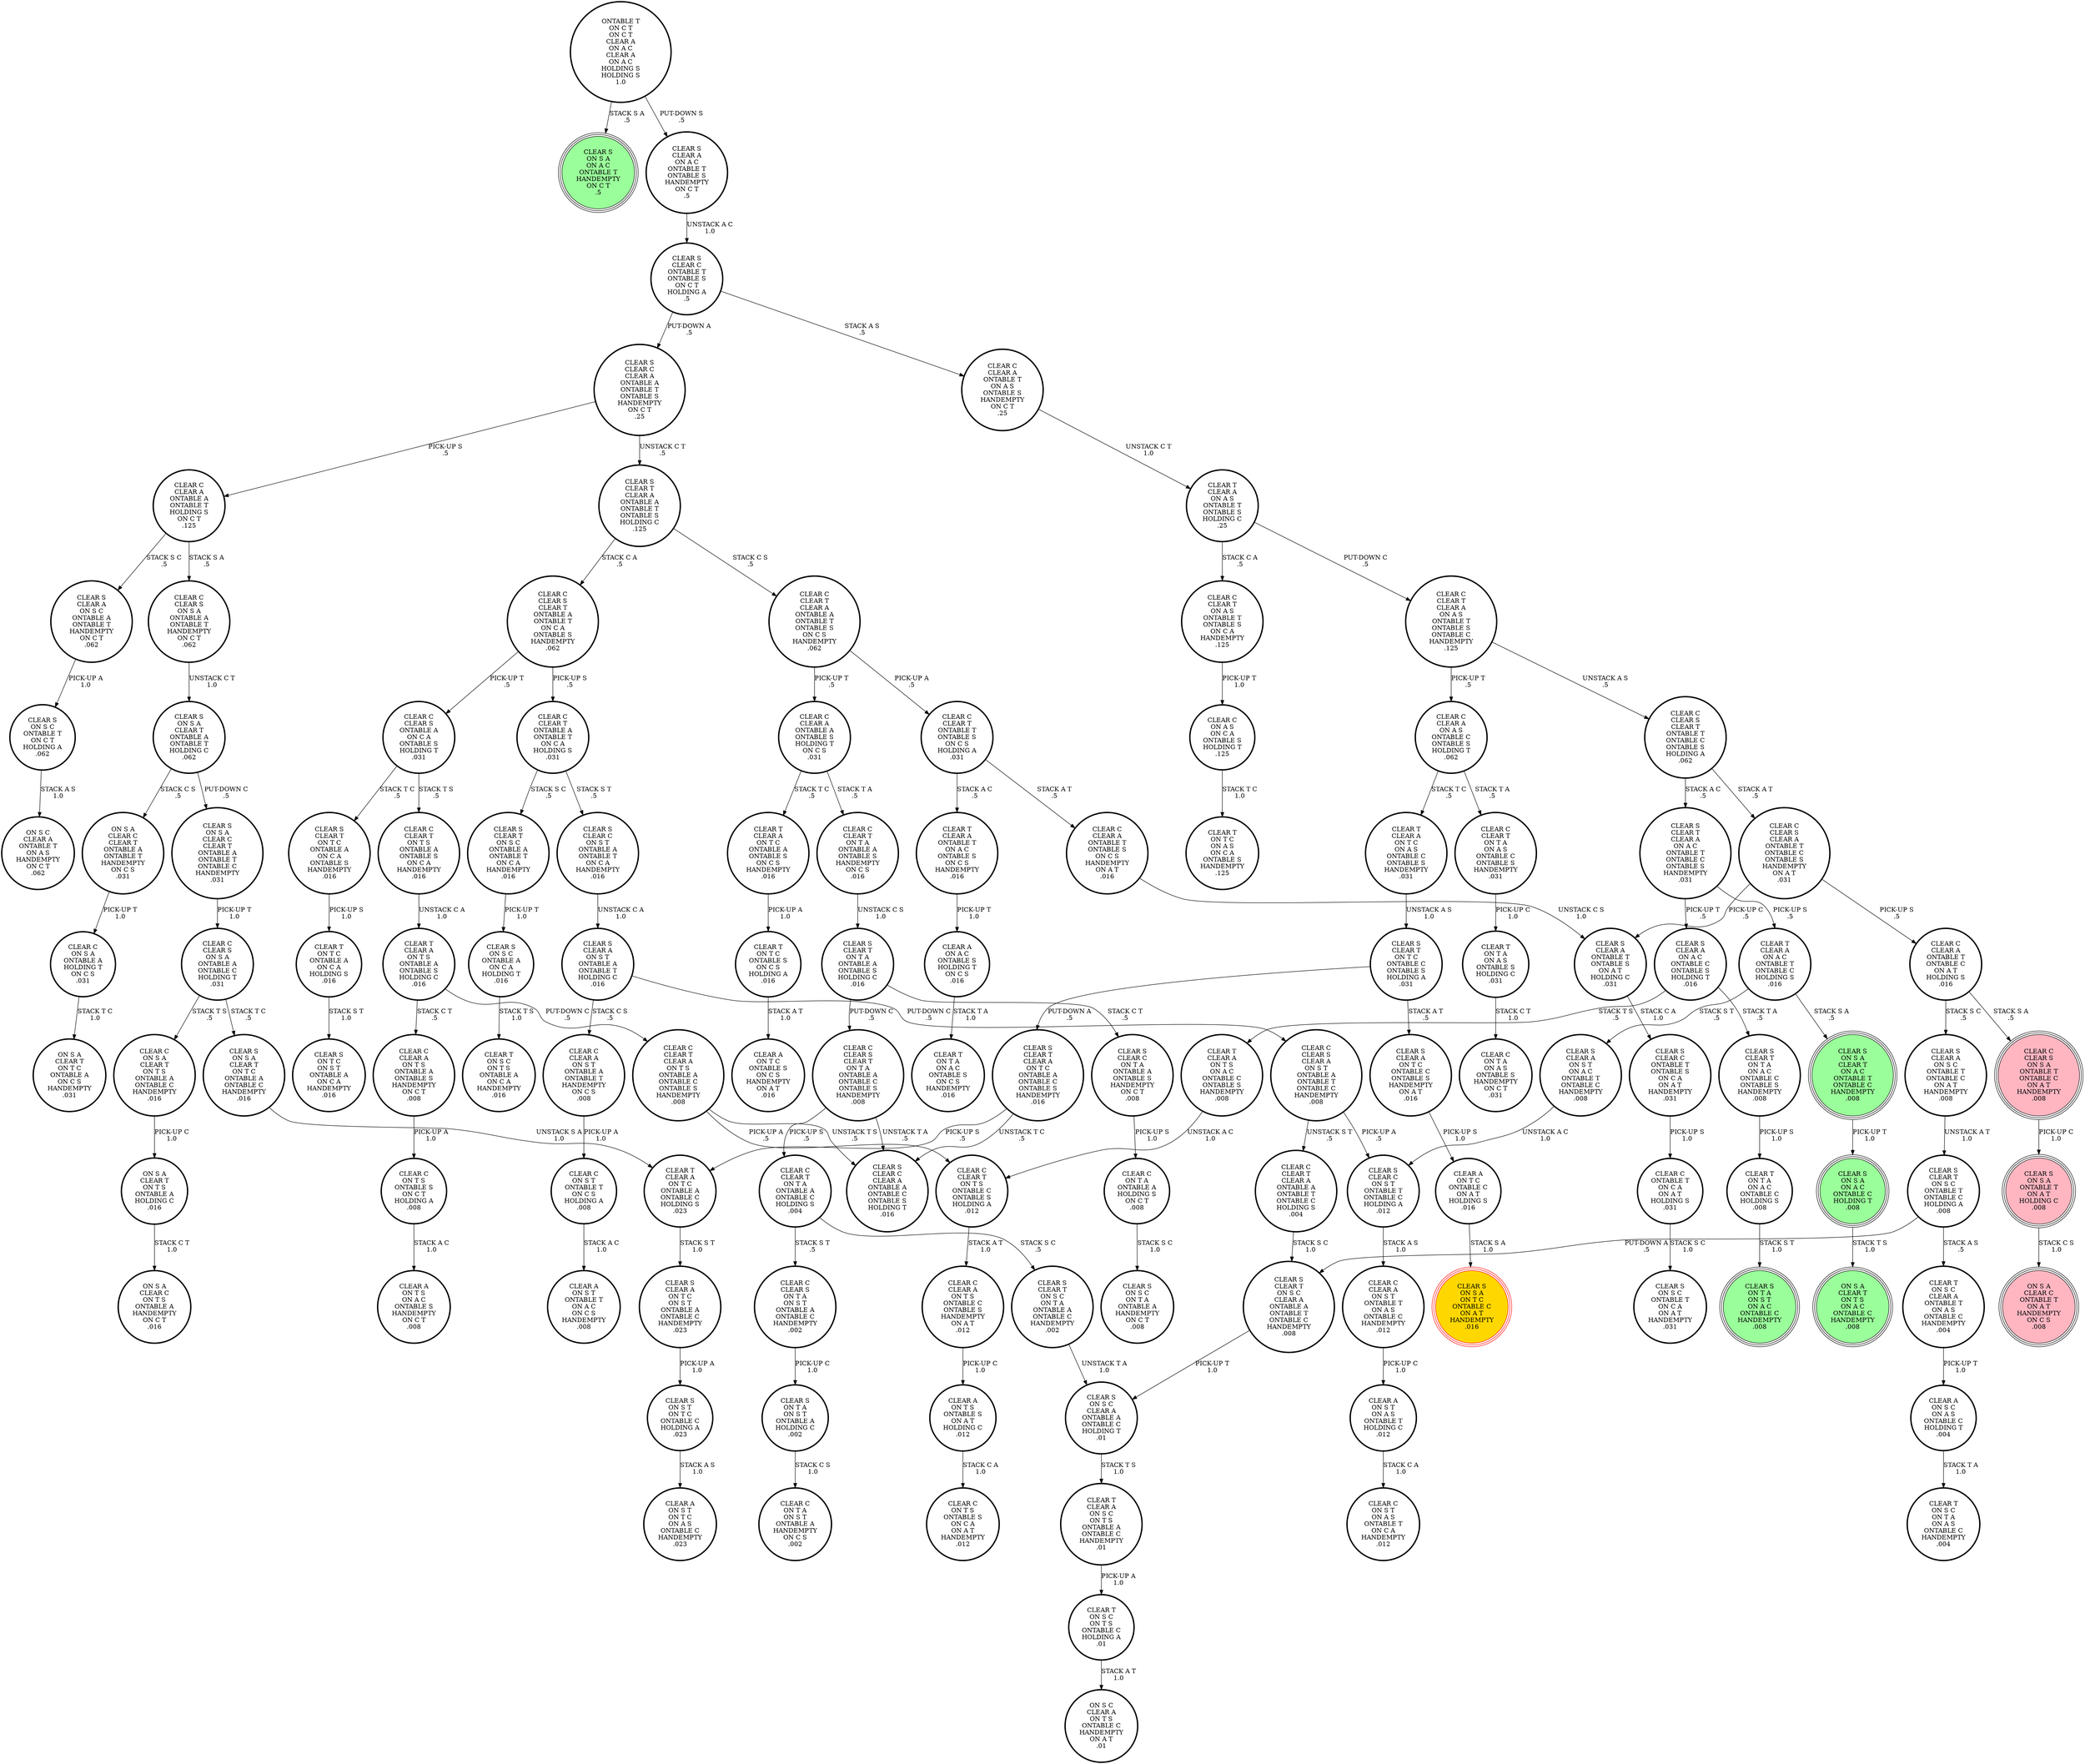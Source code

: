 digraph {
"CLEAR C\nCLEAR A\nONTABLE T\nONTABLE S\nON C S\nHANDEMPTY\nON A T\n.016\n" -> "CLEAR S\nCLEAR A\nONTABLE T\nONTABLE S\nON A T\nHOLDING C\n.031\n"[label="UNSTACK C S\n1.0\n"];
"CLEAR C\nCLEAR A\nON S T\nONTABLE A\nONTABLE T\nHANDEMPTY\nON C S\n.008\n" -> "CLEAR C\nON S T\nONTABLE T\nON C S\nHOLDING A\n.008\n"[label="PICK-UP A\n1.0\n"];
"CLEAR S\nON S A\nONTABLE T\nON A T\nHOLDING C\n.008\n" -> "ON S A\nCLEAR C\nONTABLE T\nON A T\nHANDEMPTY\nON C S\n.008\n"[label="STACK C S\n1.0\n"];
"CLEAR C\nCLEAR A\nON T S\nONTABLE C\nONTABLE S\nHANDEMPTY\nON A T\n.012\n" -> "CLEAR A\nON T S\nONTABLE S\nON A T\nHOLDING C\n.012\n"[label="PICK-UP C\n1.0\n"];
"CLEAR C\nCLEAR T\nON T A\nONTABLE A\nONTABLE S\nHANDEMPTY\nON C S\n.016\n" -> "CLEAR S\nCLEAR T\nON T A\nONTABLE A\nONTABLE S\nHOLDING C\n.016\n"[label="UNSTACK C S\n1.0\n"];
"CLEAR T\nCLEAR A\nON T C\nONTABLE A\nONTABLE C\nHOLDING S\n.023\n" -> "CLEAR S\nCLEAR A\nON T C\nON S T\nONTABLE A\nONTABLE C\nHANDEMPTY\n.023\n"[label="STACK S T\n1.0\n"];
"CLEAR S\nCLEAR C\nON S T\nONTABLE A\nONTABLE T\nON C A\nHANDEMPTY\n.016\n" -> "CLEAR S\nCLEAR A\nON S T\nONTABLE A\nONTABLE T\nHOLDING C\n.016\n"[label="UNSTACK C A\n1.0\n"];
"CLEAR S\nCLEAR C\nON T A\nONTABLE A\nONTABLE S\nHANDEMPTY\nON C T\n.008\n" -> "CLEAR C\nON T A\nONTABLE A\nHOLDING S\nON C T\n.008\n"[label="PICK-UP S\n1.0\n"];
"CLEAR C\nCLEAR S\nON S A\nONTABLE T\nONTABLE C\nON A T\nHANDEMPTY\n.008\n" -> "CLEAR S\nON S A\nONTABLE T\nON A T\nHOLDING C\n.008\n"[label="PICK-UP C\n1.0\n"];
"CLEAR S\nCLEAR T\nON S C\nCLEAR A\nONTABLE A\nONTABLE T\nONTABLE C\nHANDEMPTY\n.008\n" -> "CLEAR S\nON S C\nCLEAR A\nONTABLE A\nONTABLE C\nHOLDING T\n.01\n"[label="PICK-UP T\n1.0\n"];
"CLEAR S\nON S T\nON T C\nONTABLE C\nHOLDING A\n.023\n" -> "CLEAR A\nON S T\nON T C\nON A S\nONTABLE C\nHANDEMPTY\n.023\n"[label="STACK A S\n1.0\n"];
"CLEAR S\nCLEAR A\nON T C\nON S T\nONTABLE A\nONTABLE C\nHANDEMPTY\n.023\n" -> "CLEAR S\nON S T\nON T C\nONTABLE C\nHOLDING A\n.023\n"[label="PICK-UP A\n1.0\n"];
"CLEAR T\nCLEAR A\nON T C\nONTABLE A\nONTABLE S\nON C S\nHANDEMPTY\n.016\n" -> "CLEAR T\nON T C\nONTABLE S\nON C S\nHOLDING A\n.016\n"[label="PICK-UP A\n1.0\n"];
"CLEAR C\nON T S\nONTABLE S\nON C T\nHOLDING A\n.008\n" -> "CLEAR A\nON T S\nON A C\nONTABLE S\nHANDEMPTY\nON C T\n.008\n"[label="STACK A C\n1.0\n"];
"CLEAR C\nCLEAR T\nON T S\nONTABLE C\nONTABLE S\nHOLDING A\n.012\n" -> "CLEAR C\nCLEAR A\nON T S\nONTABLE C\nONTABLE S\nHANDEMPTY\nON A T\n.012\n"[label="STACK A T\n1.0\n"];
"CLEAR C\nCLEAR T\nONTABLE T\nONTABLE S\nON C S\nHOLDING A\n.031\n" -> "CLEAR C\nCLEAR A\nONTABLE T\nONTABLE S\nON C S\nHANDEMPTY\nON A T\n.016\n"[label="STACK A T\n.5\n"];
"CLEAR C\nCLEAR T\nONTABLE T\nONTABLE S\nON C S\nHOLDING A\n.031\n" -> "CLEAR T\nCLEAR A\nONTABLE T\nON A C\nONTABLE S\nON C S\nHANDEMPTY\n.016\n"[label="STACK A C\n.5\n"];
"CLEAR C\nCLEAR T\nCLEAR A\nONTABLE A\nONTABLE T\nONTABLE C\nHOLDING S\n.004\n" -> "CLEAR S\nCLEAR T\nON S C\nCLEAR A\nONTABLE A\nONTABLE T\nONTABLE C\nHANDEMPTY\n.008\n"[label="STACK S C\n1.0\n"];
"CLEAR T\nON S C\nCLEAR A\nONTABLE T\nON A S\nONTABLE C\nHANDEMPTY\n.004\n" -> "CLEAR A\nON S C\nON A S\nONTABLE C\nHOLDING T\n.004\n"[label="PICK-UP T\n1.0\n"];
"CLEAR T\nCLEAR A\nON A C\nONTABLE T\nONTABLE C\nHOLDING S\n.016\n" -> "CLEAR S\nCLEAR A\nON S T\nON A C\nONTABLE T\nONTABLE C\nHANDEMPTY\n.008\n"[label="STACK S T\n.5\n"];
"CLEAR T\nCLEAR A\nON A C\nONTABLE T\nONTABLE C\nHOLDING S\n.016\n" -> "CLEAR S\nON S A\nCLEAR T\nON A C\nONTABLE T\nONTABLE C\nHANDEMPTY\n.008\n"[label="STACK S A\n.5\n"];
"CLEAR S\nON S A\nCLEAR T\nONTABLE A\nONTABLE T\nHOLDING C\n.062\n" -> "CLEAR S\nON S A\nCLEAR C\nCLEAR T\nONTABLE A\nONTABLE T\nONTABLE C\nHANDEMPTY\n.031\n"[label="PUT-DOWN C\n.5\n"];
"CLEAR S\nON S A\nCLEAR T\nONTABLE A\nONTABLE T\nHOLDING C\n.062\n" -> "ON S A\nCLEAR C\nCLEAR T\nONTABLE A\nONTABLE T\nHANDEMPTY\nON C S\n.031\n"[label="STACK C S\n.5\n"];
"CLEAR C\nCLEAR S\nON S A\nONTABLE A\nONTABLE C\nHOLDING T\n.031\n" -> "CLEAR C\nON S A\nCLEAR T\nON T S\nONTABLE A\nONTABLE C\nHANDEMPTY\n.016\n"[label="STACK T S\n.5\n"];
"CLEAR C\nCLEAR S\nON S A\nONTABLE A\nONTABLE C\nHOLDING T\n.031\n" -> "CLEAR S\nON S A\nCLEAR T\nON T C\nONTABLE A\nONTABLE C\nHANDEMPTY\n.016\n"[label="STACK T C\n.5\n"];
"CLEAR C\nCLEAR A\nON A S\nONTABLE C\nONTABLE S\nHOLDING T\n.062\n" -> "CLEAR T\nCLEAR A\nON T C\nON A S\nONTABLE C\nONTABLE S\nHANDEMPTY\n.031\n"[label="STACK T C\n.5\n"];
"CLEAR C\nCLEAR A\nON A S\nONTABLE C\nONTABLE S\nHOLDING T\n.062\n" -> "CLEAR C\nCLEAR T\nON T A\nON A S\nONTABLE C\nONTABLE S\nHANDEMPTY\n.031\n"[label="STACK T A\n.5\n"];
"ONTABLE T\nON C T\nON C T\nCLEAR A\nON A C\nCLEAR A\nON A C\nHOLDING S\nHOLDING S\n1.0\n" -> "CLEAR S\nON S A\nON A C\nONTABLE T\nHANDEMPTY\nON C T\n.5\n"[label="STACK S A\n.5\n"];
"ONTABLE T\nON C T\nON C T\nCLEAR A\nON A C\nCLEAR A\nON A C\nHOLDING S\nHOLDING S\n1.0\n" -> "CLEAR S\nCLEAR A\nON A C\nONTABLE T\nONTABLE S\nHANDEMPTY\nON C T\n.5\n"[label="PUT-DOWN S\n.5\n"];
"CLEAR T\nON S C\nON T S\nONTABLE C\nHOLDING A\n.01\n" -> "ON S C\nCLEAR A\nON T S\nONTABLE C\nHANDEMPTY\nON A T\n.01\n"[label="STACK A T\n1.0\n"];
"CLEAR C\nON S T\nONTABLE T\nON C S\nHOLDING A\n.008\n" -> "CLEAR A\nON S T\nONTABLE T\nON A C\nON C S\nHANDEMPTY\n.008\n"[label="STACK A C\n1.0\n"];
"ON S A\nCLEAR C\nCLEAR T\nONTABLE A\nONTABLE T\nHANDEMPTY\nON C S\n.031\n" -> "CLEAR C\nON S A\nONTABLE A\nHOLDING T\nON C S\n.031\n"[label="PICK-UP T\n1.0\n"];
"CLEAR S\nON S A\nCLEAR T\nON T C\nONTABLE A\nONTABLE C\nHANDEMPTY\n.016\n" -> "CLEAR T\nCLEAR A\nON T C\nONTABLE A\nONTABLE C\nHOLDING S\n.023\n"[label="UNSTACK S A\n1.0\n"];
"CLEAR C\nCLEAR T\nONTABLE A\nONTABLE T\nON C A\nHOLDING S\n.031\n" -> "CLEAR S\nCLEAR C\nON S T\nONTABLE A\nONTABLE T\nON C A\nHANDEMPTY\n.016\n"[label="STACK S T\n.5\n"];
"CLEAR C\nCLEAR T\nONTABLE A\nONTABLE T\nON C A\nHOLDING S\n.031\n" -> "CLEAR S\nCLEAR T\nON S C\nONTABLE A\nONTABLE T\nON C A\nHANDEMPTY\n.016\n"[label="STACK S C\n.5\n"];
"CLEAR C\nCLEAR S\nON S A\nONTABLE A\nONTABLE T\nHANDEMPTY\nON C T\n.062\n" -> "CLEAR S\nON S A\nCLEAR T\nONTABLE A\nONTABLE T\nHOLDING C\n.062\n"[label="UNSTACK C T\n1.0\n"];
"CLEAR C\nCLEAR T\nON T A\nONTABLE A\nONTABLE C\nHOLDING S\n.004\n" -> "CLEAR S\nCLEAR T\nON S C\nON T A\nONTABLE A\nONTABLE C\nHANDEMPTY\n.002\n"[label="STACK S C\n.5\n"];
"CLEAR C\nCLEAR T\nON T A\nONTABLE A\nONTABLE C\nHOLDING S\n.004\n" -> "CLEAR C\nCLEAR S\nON T A\nON S T\nONTABLE A\nONTABLE C\nHANDEMPTY\n.002\n"[label="STACK S T\n.5\n"];
"CLEAR S\nON S C\nCLEAR A\nONTABLE A\nONTABLE C\nHOLDING T\n.01\n" -> "CLEAR T\nCLEAR A\nON S C\nON T S\nONTABLE A\nONTABLE C\nHANDEMPTY\n.01\n"[label="STACK T S\n1.0\n"];
"CLEAR A\nON S T\nON A S\nONTABLE T\nHOLDING C\n.012\n" -> "CLEAR C\nON S T\nON A S\nONTABLE T\nON C A\nHANDEMPTY\n.012\n"[label="STACK C A\n1.0\n"];
"CLEAR C\nCLEAR S\nCLEAR A\nONTABLE T\nONTABLE C\nONTABLE S\nHANDEMPTY\nON A T\n.031\n" -> "CLEAR C\nCLEAR A\nONTABLE T\nONTABLE C\nON A T\nHOLDING S\n.016\n"[label="PICK-UP S\n.5\n"];
"CLEAR C\nCLEAR S\nCLEAR A\nONTABLE T\nONTABLE C\nONTABLE S\nHANDEMPTY\nON A T\n.031\n" -> "CLEAR S\nCLEAR A\nONTABLE T\nONTABLE S\nON A T\nHOLDING C\n.031\n"[label="PICK-UP C\n.5\n"];
"CLEAR S\nCLEAR T\nCLEAR A\nONTABLE A\nONTABLE T\nONTABLE S\nHOLDING C\n.125\n" -> "CLEAR C\nCLEAR S\nCLEAR T\nONTABLE A\nONTABLE T\nON C A\nONTABLE S\nHANDEMPTY\n.062\n"[label="STACK C A\n.5\n"];
"CLEAR S\nCLEAR T\nCLEAR A\nONTABLE A\nONTABLE T\nONTABLE S\nHOLDING C\n.125\n" -> "CLEAR C\nCLEAR T\nCLEAR A\nONTABLE A\nONTABLE T\nONTABLE S\nON C S\nHANDEMPTY\n.062\n"[label="STACK C S\n.5\n"];
"CLEAR C\nON S A\nCLEAR T\nON T S\nONTABLE A\nONTABLE C\nHANDEMPTY\n.016\n" -> "ON S A\nCLEAR T\nON T S\nONTABLE A\nHOLDING C\n.016\n"[label="PICK-UP C\n1.0\n"];
"CLEAR C\nCLEAR T\nON T S\nONTABLE A\nONTABLE S\nON C A\nHANDEMPTY\n.016\n" -> "CLEAR T\nCLEAR A\nON T S\nONTABLE A\nONTABLE S\nHOLDING C\n.016\n"[label="UNSTACK C A\n1.0\n"];
"CLEAR T\nCLEAR A\nON T C\nON A S\nONTABLE C\nONTABLE S\nHANDEMPTY\n.031\n" -> "CLEAR S\nCLEAR T\nON T C\nONTABLE C\nONTABLE S\nHOLDING A\n.031\n"[label="UNSTACK A S\n1.0\n"];
"CLEAR C\nCLEAR S\nCLEAR T\nONTABLE T\nONTABLE C\nONTABLE S\nHOLDING A\n.062\n" -> "CLEAR C\nCLEAR S\nCLEAR A\nONTABLE T\nONTABLE C\nONTABLE S\nHANDEMPTY\nON A T\n.031\n"[label="STACK A T\n.5\n"];
"CLEAR C\nCLEAR S\nCLEAR T\nONTABLE T\nONTABLE C\nONTABLE S\nHOLDING A\n.062\n" -> "CLEAR S\nCLEAR T\nCLEAR A\nON A C\nONTABLE T\nONTABLE C\nONTABLE S\nHANDEMPTY\n.031\n"[label="STACK A C\n.5\n"];
"CLEAR C\nON S A\nONTABLE A\nHOLDING T\nON C S\n.031\n" -> "ON S A\nCLEAR T\nON T C\nONTABLE A\nON C S\nHANDEMPTY\n.031\n"[label="STACK T C\n1.0\n"];
"CLEAR T\nON T A\nON A S\nONTABLE S\nHOLDING C\n.031\n" -> "CLEAR C\nON T A\nON A S\nONTABLE S\nHANDEMPTY\nON C T\n.031\n"[label="STACK C T\n1.0\n"];
"CLEAR C\nCLEAR T\nCLEAR A\nONTABLE A\nONTABLE T\nONTABLE S\nON C S\nHANDEMPTY\n.062\n" -> "CLEAR C\nCLEAR A\nONTABLE A\nONTABLE S\nHOLDING T\nON C S\n.031\n"[label="PICK-UP T\n.5\n"];
"CLEAR C\nCLEAR T\nCLEAR A\nONTABLE A\nONTABLE T\nONTABLE S\nON C S\nHANDEMPTY\n.062\n" -> "CLEAR C\nCLEAR T\nONTABLE T\nONTABLE S\nON C S\nHOLDING A\n.031\n"[label="PICK-UP A\n.5\n"];
"CLEAR S\nCLEAR A\nON S C\nONTABLE T\nONTABLE C\nON A T\nHANDEMPTY\n.008\n" -> "CLEAR S\nCLEAR T\nON S C\nONTABLE T\nONTABLE C\nHOLDING A\n.008\n"[label="UNSTACK A T\n1.0\n"];
"CLEAR C\nONTABLE T\nON C A\nON A T\nHOLDING S\n.031\n" -> "CLEAR S\nON S C\nONTABLE T\nON C A\nON A T\nHANDEMPTY\n.031\n"[label="STACK S C\n1.0\n"];
"ON S A\nCLEAR T\nON T S\nONTABLE A\nHOLDING C\n.016\n" -> "ON S A\nCLEAR C\nON T S\nONTABLE A\nHANDEMPTY\nON C T\n.016\n"[label="STACK C T\n1.0\n"];
"CLEAR C\nCLEAR T\nON A S\nONTABLE T\nONTABLE S\nON C A\nHANDEMPTY\n.125\n" -> "CLEAR C\nON A S\nON C A\nONTABLE S\nHOLDING T\n.125\n"[label="PICK-UP T\n1.0\n"];
"CLEAR T\nCLEAR A\nON A S\nONTABLE T\nONTABLE S\nHOLDING C\n.25\n" -> "CLEAR C\nCLEAR T\nON A S\nONTABLE T\nONTABLE S\nON C A\nHANDEMPTY\n.125\n"[label="STACK C A\n.5\n"];
"CLEAR T\nCLEAR A\nON A S\nONTABLE T\nONTABLE S\nHOLDING C\n.25\n" -> "CLEAR C\nCLEAR T\nCLEAR A\nON A S\nONTABLE T\nONTABLE S\nONTABLE C\nHANDEMPTY\n.125\n"[label="PUT-DOWN C\n.5\n"];
"CLEAR C\nCLEAR A\nON S T\nONTABLE T\nON A S\nONTABLE C\nHANDEMPTY\n.012\n" -> "CLEAR A\nON S T\nON A S\nONTABLE T\nHOLDING C\n.012\n"[label="PICK-UP C\n1.0\n"];
"CLEAR A\nON T C\nONTABLE C\nON A T\nHOLDING S\n.016\n" -> "CLEAR S\nON S A\nON T C\nONTABLE C\nON A T\nHANDEMPTY\n.016\n"[label="STACK S A\n1.0\n"];
"CLEAR T\nON T A\nON A C\nONTABLE C\nHOLDING S\n.008\n" -> "CLEAR S\nON T A\nON S T\nON A C\nONTABLE C\nHANDEMPTY\n.008\n"[label="STACK S T\n1.0\n"];
"CLEAR S\nON S C\nONTABLE T\nON C T\nHOLDING A\n.062\n" -> "ON S C\nCLEAR A\nONTABLE T\nON A S\nHANDEMPTY\nON C T\n.062\n"[label="STACK A S\n1.0\n"];
"CLEAR S\nCLEAR T\nON S C\nONTABLE T\nONTABLE C\nHOLDING A\n.008\n" -> "CLEAR T\nON S C\nCLEAR A\nONTABLE T\nON A S\nONTABLE C\nHANDEMPTY\n.004\n"[label="STACK A S\n.5\n"];
"CLEAR S\nCLEAR T\nON S C\nONTABLE T\nONTABLE C\nHOLDING A\n.008\n" -> "CLEAR S\nCLEAR T\nON S C\nCLEAR A\nONTABLE A\nONTABLE T\nONTABLE C\nHANDEMPTY\n.008\n"[label="PUT-DOWN A\n.5\n"];
"CLEAR S\nCLEAR T\nON T A\nON A C\nONTABLE C\nONTABLE S\nHANDEMPTY\n.008\n" -> "CLEAR T\nON T A\nON A C\nONTABLE C\nHOLDING S\n.008\n"[label="PICK-UP S\n1.0\n"];
"CLEAR S\nCLEAR A\nON S T\nON A C\nONTABLE T\nONTABLE C\nHANDEMPTY\n.008\n" -> "CLEAR S\nCLEAR C\nON S T\nONTABLE T\nONTABLE C\nHOLDING A\n.012\n"[label="UNSTACK A C\n1.0\n"];
"CLEAR S\nCLEAR T\nCLEAR A\nON A C\nONTABLE T\nONTABLE C\nONTABLE S\nHANDEMPTY\n.031\n" -> "CLEAR S\nCLEAR A\nON A C\nONTABLE C\nONTABLE S\nHOLDING T\n.016\n"[label="PICK-UP T\n.5\n"];
"CLEAR S\nCLEAR T\nCLEAR A\nON A C\nONTABLE T\nONTABLE C\nONTABLE S\nHANDEMPTY\n.031\n" -> "CLEAR T\nCLEAR A\nON A C\nONTABLE T\nONTABLE C\nHOLDING S\n.016\n"[label="PICK-UP S\n.5\n"];
"CLEAR S\nCLEAR C\nON S T\nONTABLE T\nONTABLE C\nHOLDING A\n.012\n" -> "CLEAR C\nCLEAR A\nON S T\nONTABLE T\nON A S\nONTABLE C\nHANDEMPTY\n.012\n"[label="STACK A S\n1.0\n"];
"CLEAR C\nCLEAR S\nON T A\nON S T\nONTABLE A\nONTABLE C\nHANDEMPTY\n.002\n" -> "CLEAR S\nON T A\nON S T\nONTABLE A\nHOLDING C\n.002\n"[label="PICK-UP C\n1.0\n"];
"CLEAR C\nON A S\nON C A\nONTABLE S\nHOLDING T\n.125\n" -> "CLEAR T\nON T C\nON A S\nON C A\nONTABLE S\nHANDEMPTY\n.125\n"[label="STACK T C\n1.0\n"];
"CLEAR C\nCLEAR S\nCLEAR T\nONTABLE A\nONTABLE T\nON C A\nONTABLE S\nHANDEMPTY\n.062\n" -> "CLEAR C\nCLEAR T\nONTABLE A\nONTABLE T\nON C A\nHOLDING S\n.031\n"[label="PICK-UP S\n.5\n"];
"CLEAR C\nCLEAR S\nCLEAR T\nONTABLE A\nONTABLE T\nON C A\nONTABLE S\nHANDEMPTY\n.062\n" -> "CLEAR C\nCLEAR S\nONTABLE A\nON C A\nONTABLE S\nHOLDING T\n.031\n"[label="PICK-UP T\n.5\n"];
"CLEAR S\nON S A\nCLEAR T\nON A C\nONTABLE T\nONTABLE C\nHANDEMPTY\n.008\n" -> "CLEAR S\nON S A\nON A C\nONTABLE C\nHOLDING T\n.008\n"[label="PICK-UP T\n1.0\n"];
"CLEAR C\nCLEAR T\nCLEAR A\nON T S\nONTABLE A\nONTABLE C\nONTABLE S\nHANDEMPTY\n.008\n" -> "CLEAR C\nCLEAR T\nON T S\nONTABLE C\nONTABLE S\nHOLDING A\n.012\n"[label="PICK-UP A\n.5\n"];
"CLEAR C\nCLEAR T\nCLEAR A\nON T S\nONTABLE A\nONTABLE C\nONTABLE S\nHANDEMPTY\n.008\n" -> "CLEAR S\nCLEAR C\nCLEAR A\nONTABLE A\nONTABLE C\nONTABLE S\nHOLDING T\n.016\n"[label="UNSTACK T S\n.5\n"];
"CLEAR A\nON T S\nONTABLE S\nON A T\nHOLDING C\n.012\n" -> "CLEAR C\nON T S\nONTABLE S\nON C A\nON A T\nHANDEMPTY\n.012\n"[label="STACK C A\n1.0\n"];
"CLEAR S\nCLEAR C\nONTABLE T\nONTABLE S\nON C A\nON A T\nHANDEMPTY\n.031\n" -> "CLEAR C\nONTABLE T\nON C A\nON A T\nHOLDING S\n.031\n"[label="PICK-UP S\n1.0\n"];
"CLEAR C\nCLEAR A\nONTABLE A\nONTABLE S\nHOLDING T\nON C S\n.031\n" -> "CLEAR T\nCLEAR A\nON T C\nONTABLE A\nONTABLE S\nON C S\nHANDEMPTY\n.016\n"[label="STACK T C\n.5\n"];
"CLEAR C\nCLEAR A\nONTABLE A\nONTABLE S\nHOLDING T\nON C S\n.031\n" -> "CLEAR C\nCLEAR T\nON T A\nONTABLE A\nONTABLE S\nHANDEMPTY\nON C S\n.016\n"[label="STACK T A\n.5\n"];
"CLEAR S\nCLEAR A\nON S C\nONTABLE A\nONTABLE T\nHANDEMPTY\nON C T\n.062\n" -> "CLEAR S\nON S C\nONTABLE T\nON C T\nHOLDING A\n.062\n"[label="PICK-UP A\n1.0\n"];
"CLEAR S\nCLEAR T\nON T C\nONTABLE C\nONTABLE S\nHOLDING A\n.031\n" -> "CLEAR S\nCLEAR A\nON T C\nONTABLE C\nONTABLE S\nHANDEMPTY\nON A T\n.016\n"[label="STACK A T\n.5\n"];
"CLEAR S\nCLEAR T\nON T C\nONTABLE C\nONTABLE S\nHOLDING A\n.031\n" -> "CLEAR S\nCLEAR T\nCLEAR A\nON T C\nONTABLE A\nONTABLE C\nONTABLE S\nHANDEMPTY\n.016\n"[label="PUT-DOWN A\n.5\n"];
"CLEAR S\nCLEAR A\nONTABLE T\nONTABLE S\nON A T\nHOLDING C\n.031\n" -> "CLEAR S\nCLEAR C\nONTABLE T\nONTABLE S\nON C A\nON A T\nHANDEMPTY\n.031\n"[label="STACK C A\n1.0\n"];
"CLEAR C\nCLEAR S\nONTABLE A\nON C A\nONTABLE S\nHOLDING T\n.031\n" -> "CLEAR C\nCLEAR T\nON T S\nONTABLE A\nONTABLE S\nON C A\nHANDEMPTY\n.016\n"[label="STACK T S\n.5\n"];
"CLEAR C\nCLEAR S\nONTABLE A\nON C A\nONTABLE S\nHOLDING T\n.031\n" -> "CLEAR S\nCLEAR T\nON T C\nONTABLE A\nON C A\nONTABLE S\nHANDEMPTY\n.016\n"[label="STACK T C\n.5\n"];
"CLEAR A\nON S C\nON A S\nONTABLE C\nHOLDING T\n.004\n" -> "CLEAR T\nON S C\nON T A\nON A S\nONTABLE C\nHANDEMPTY\n.004\n"[label="STACK T A\n1.0\n"];
"CLEAR S\nON S C\nONTABLE A\nON C A\nHOLDING T\n.016\n" -> "CLEAR T\nON S C\nON T S\nONTABLE A\nON C A\nHANDEMPTY\n.016\n"[label="STACK T S\n1.0\n"];
"CLEAR S\nCLEAR C\nCLEAR A\nONTABLE A\nONTABLE T\nONTABLE S\nHANDEMPTY\nON C T\n.25\n" -> "CLEAR S\nCLEAR T\nCLEAR A\nONTABLE A\nONTABLE T\nONTABLE S\nHOLDING C\n.125\n"[label="UNSTACK C T\n.5\n"];
"CLEAR S\nCLEAR C\nCLEAR A\nONTABLE A\nONTABLE T\nONTABLE S\nHANDEMPTY\nON C T\n.25\n" -> "CLEAR C\nCLEAR A\nONTABLE A\nONTABLE T\nHOLDING S\nON C T\n.125\n"[label="PICK-UP S\n.5\n"];
"CLEAR T\nCLEAR A\nON T S\nONTABLE A\nONTABLE S\nHOLDING C\n.016\n" -> "CLEAR C\nCLEAR T\nCLEAR A\nON T S\nONTABLE A\nONTABLE C\nONTABLE S\nHANDEMPTY\n.008\n"[label="PUT-DOWN C\n.5\n"];
"CLEAR T\nCLEAR A\nON T S\nONTABLE A\nONTABLE S\nHOLDING C\n.016\n" -> "CLEAR C\nCLEAR A\nON T S\nONTABLE A\nONTABLE S\nHANDEMPTY\nON C T\n.008\n"[label="STACK C T\n.5\n"];
"CLEAR S\nCLEAR A\nON A C\nONTABLE C\nONTABLE S\nHOLDING T\n.016\n" -> "CLEAR T\nCLEAR A\nON T S\nON A C\nONTABLE C\nONTABLE S\nHANDEMPTY\n.008\n"[label="STACK T S\n.5\n"];
"CLEAR S\nCLEAR A\nON A C\nONTABLE C\nONTABLE S\nHOLDING T\n.016\n" -> "CLEAR S\nCLEAR T\nON T A\nON A C\nONTABLE C\nONTABLE S\nHANDEMPTY\n.008\n"[label="STACK T A\n.5\n"];
"CLEAR S\nCLEAR A\nON A C\nONTABLE T\nONTABLE S\nHANDEMPTY\nON C T\n.5\n" -> "CLEAR S\nCLEAR C\nONTABLE T\nONTABLE S\nON C T\nHOLDING A\n.5\n"[label="UNSTACK A C\n1.0\n"];
"CLEAR S\nCLEAR T\nON T C\nONTABLE A\nON C A\nONTABLE S\nHANDEMPTY\n.016\n" -> "CLEAR T\nON T C\nONTABLE A\nON C A\nHOLDING S\n.016\n"[label="PICK-UP S\n1.0\n"];
"CLEAR S\nCLEAR T\nCLEAR A\nON T C\nONTABLE A\nONTABLE C\nONTABLE S\nHANDEMPTY\n.016\n" -> "CLEAR S\nCLEAR C\nCLEAR A\nONTABLE A\nONTABLE C\nONTABLE S\nHOLDING T\n.016\n"[label="UNSTACK T C\n.5\n"];
"CLEAR S\nCLEAR T\nCLEAR A\nON T C\nONTABLE A\nONTABLE C\nONTABLE S\nHANDEMPTY\n.016\n" -> "CLEAR T\nCLEAR A\nON T C\nONTABLE A\nONTABLE C\nHOLDING S\n.023\n"[label="PICK-UP S\n.5\n"];
"CLEAR C\nCLEAR S\nCLEAR A\nON S T\nONTABLE A\nONTABLE T\nONTABLE C\nHANDEMPTY\n.008\n" -> "CLEAR S\nCLEAR C\nON S T\nONTABLE T\nONTABLE C\nHOLDING A\n.012\n"[label="PICK-UP A\n.5\n"];
"CLEAR C\nCLEAR S\nCLEAR A\nON S T\nONTABLE A\nONTABLE T\nONTABLE C\nHANDEMPTY\n.008\n" -> "CLEAR C\nCLEAR T\nCLEAR A\nONTABLE A\nONTABLE T\nONTABLE C\nHOLDING S\n.004\n"[label="UNSTACK S T\n.5\n"];
"CLEAR S\nCLEAR A\nON S T\nONTABLE A\nONTABLE T\nHOLDING C\n.016\n" -> "CLEAR C\nCLEAR A\nON S T\nONTABLE A\nONTABLE T\nHANDEMPTY\nON C S\n.008\n"[label="STACK C S\n.5\n"];
"CLEAR S\nCLEAR A\nON S T\nONTABLE A\nONTABLE T\nHOLDING C\n.016\n" -> "CLEAR C\nCLEAR S\nCLEAR A\nON S T\nONTABLE A\nONTABLE T\nONTABLE C\nHANDEMPTY\n.008\n"[label="PUT-DOWN C\n.5\n"];
"CLEAR S\nCLEAR A\nON T C\nONTABLE C\nONTABLE S\nHANDEMPTY\nON A T\n.016\n" -> "CLEAR A\nON T C\nONTABLE C\nON A T\nHOLDING S\n.016\n"[label="PICK-UP S\n1.0\n"];
"CLEAR T\nCLEAR A\nONTABLE T\nON A C\nONTABLE S\nON C S\nHANDEMPTY\n.016\n" -> "CLEAR A\nON A C\nONTABLE S\nHOLDING T\nON C S\n.016\n"[label="PICK-UP T\n1.0\n"];
"CLEAR T\nON T C\nONTABLE S\nON C S\nHOLDING A\n.016\n" -> "CLEAR A\nON T C\nONTABLE S\nON C S\nHANDEMPTY\nON A T\n.016\n"[label="STACK A T\n1.0\n"];
"CLEAR T\nCLEAR A\nON T S\nON A C\nONTABLE C\nONTABLE S\nHANDEMPTY\n.008\n" -> "CLEAR C\nCLEAR T\nON T S\nONTABLE C\nONTABLE S\nHOLDING A\n.012\n"[label="UNSTACK A C\n1.0\n"];
"CLEAR S\nCLEAR T\nON T A\nONTABLE A\nONTABLE S\nHOLDING C\n.016\n" -> "CLEAR S\nCLEAR C\nON T A\nONTABLE A\nONTABLE S\nHANDEMPTY\nON C T\n.008\n"[label="STACK C T\n.5\n"];
"CLEAR S\nCLEAR T\nON T A\nONTABLE A\nONTABLE S\nHOLDING C\n.016\n" -> "CLEAR C\nCLEAR S\nCLEAR T\nON T A\nONTABLE A\nONTABLE C\nONTABLE S\nHANDEMPTY\n.008\n"[label="PUT-DOWN C\n.5\n"];
"CLEAR C\nCLEAR A\nONTABLE T\nON A S\nONTABLE S\nHANDEMPTY\nON C T\n.25\n" -> "CLEAR T\nCLEAR A\nON A S\nONTABLE T\nONTABLE S\nHOLDING C\n.25\n"[label="UNSTACK C T\n1.0\n"];
"CLEAR C\nCLEAR A\nONTABLE A\nONTABLE T\nHOLDING S\nON C T\n.125\n" -> "CLEAR S\nCLEAR A\nON S C\nONTABLE A\nONTABLE T\nHANDEMPTY\nON C T\n.062\n"[label="STACK S C\n.5\n"];
"CLEAR C\nCLEAR A\nONTABLE A\nONTABLE T\nHOLDING S\nON C T\n.125\n" -> "CLEAR C\nCLEAR S\nON S A\nONTABLE A\nONTABLE T\nHANDEMPTY\nON C T\n.062\n"[label="STACK S A\n.5\n"];
"CLEAR T\nON T C\nONTABLE A\nON C A\nHOLDING S\n.016\n" -> "CLEAR S\nON T C\nON S T\nONTABLE A\nON C A\nHANDEMPTY\n.016\n"[label="STACK S T\n1.0\n"];
"CLEAR C\nCLEAR A\nONTABLE T\nONTABLE C\nON A T\nHOLDING S\n.016\n" -> "CLEAR S\nCLEAR A\nON S C\nONTABLE T\nONTABLE C\nON A T\nHANDEMPTY\n.008\n"[label="STACK S C\n.5\n"];
"CLEAR C\nCLEAR A\nONTABLE T\nONTABLE C\nON A T\nHOLDING S\n.016\n" -> "CLEAR C\nCLEAR S\nON S A\nONTABLE T\nONTABLE C\nON A T\nHANDEMPTY\n.008\n"[label="STACK S A\n.5\n"];
"CLEAR S\nCLEAR C\nONTABLE T\nONTABLE S\nON C T\nHOLDING A\n.5\n" -> "CLEAR C\nCLEAR A\nONTABLE T\nON A S\nONTABLE S\nHANDEMPTY\nON C T\n.25\n"[label="STACK A S\n.5\n"];
"CLEAR S\nCLEAR C\nONTABLE T\nONTABLE S\nON C T\nHOLDING A\n.5\n" -> "CLEAR S\nCLEAR C\nCLEAR A\nONTABLE A\nONTABLE T\nONTABLE S\nHANDEMPTY\nON C T\n.25\n"[label="PUT-DOWN A\n.5\n"];
"CLEAR C\nCLEAR A\nON T S\nONTABLE A\nONTABLE S\nHANDEMPTY\nON C T\n.008\n" -> "CLEAR C\nON T S\nONTABLE S\nON C T\nHOLDING A\n.008\n"[label="PICK-UP A\n1.0\n"];
"CLEAR T\nCLEAR A\nON S C\nON T S\nONTABLE A\nONTABLE C\nHANDEMPTY\n.01\n" -> "CLEAR T\nON S C\nON T S\nONTABLE C\nHOLDING A\n.01\n"[label="PICK-UP A\n1.0\n"];
"CLEAR A\nON A C\nONTABLE S\nHOLDING T\nON C S\n.016\n" -> "CLEAR T\nON T A\nON A C\nONTABLE S\nON C S\nHANDEMPTY\n.016\n"[label="STACK T A\n1.0\n"];
"CLEAR C\nCLEAR T\nON T A\nON A S\nONTABLE C\nONTABLE S\nHANDEMPTY\n.031\n" -> "CLEAR T\nON T A\nON A S\nONTABLE S\nHOLDING C\n.031\n"[label="PICK-UP C\n1.0\n"];
"CLEAR S\nON S A\nON A C\nONTABLE C\nHOLDING T\n.008\n" -> "ON S A\nCLEAR T\nON T S\nON A C\nONTABLE C\nHANDEMPTY\n.008\n"[label="STACK T S\n1.0\n"];
"CLEAR S\nON S A\nCLEAR C\nCLEAR T\nONTABLE A\nONTABLE T\nONTABLE C\nHANDEMPTY\n.031\n" -> "CLEAR C\nCLEAR S\nON S A\nONTABLE A\nONTABLE C\nHOLDING T\n.031\n"[label="PICK-UP T\n1.0\n"];
"CLEAR S\nON T A\nON S T\nONTABLE A\nHOLDING C\n.002\n" -> "CLEAR C\nON T A\nON S T\nONTABLE A\nHANDEMPTY\nON C S\n.002\n"[label="STACK C S\n1.0\n"];
"CLEAR C\nCLEAR S\nCLEAR T\nON T A\nONTABLE A\nONTABLE C\nONTABLE S\nHANDEMPTY\n.008\n" -> "CLEAR C\nCLEAR T\nON T A\nONTABLE A\nONTABLE C\nHOLDING S\n.004\n"[label="PICK-UP S\n.5\n"];
"CLEAR C\nCLEAR S\nCLEAR T\nON T A\nONTABLE A\nONTABLE C\nONTABLE S\nHANDEMPTY\n.008\n" -> "CLEAR S\nCLEAR C\nCLEAR A\nONTABLE A\nONTABLE C\nONTABLE S\nHOLDING T\n.016\n"[label="UNSTACK T A\n.5\n"];
"CLEAR C\nCLEAR T\nCLEAR A\nON A S\nONTABLE T\nONTABLE S\nONTABLE C\nHANDEMPTY\n.125\n" -> "CLEAR C\nCLEAR A\nON A S\nONTABLE C\nONTABLE S\nHOLDING T\n.062\n"[label="PICK-UP T\n.5\n"];
"CLEAR C\nCLEAR T\nCLEAR A\nON A S\nONTABLE T\nONTABLE S\nONTABLE C\nHANDEMPTY\n.125\n" -> "CLEAR C\nCLEAR S\nCLEAR T\nONTABLE T\nONTABLE C\nONTABLE S\nHOLDING A\n.062\n"[label="UNSTACK A S\n.5\n"];
"CLEAR S\nCLEAR T\nON S C\nONTABLE A\nONTABLE T\nON C A\nHANDEMPTY\n.016\n" -> "CLEAR S\nON S C\nONTABLE A\nON C A\nHOLDING T\n.016\n"[label="PICK-UP T\n1.0\n"];
"CLEAR C\nON T A\nONTABLE A\nHOLDING S\nON C T\n.008\n" -> "CLEAR S\nON S C\nON T A\nONTABLE A\nHANDEMPTY\nON C T\n.008\n"[label="STACK S C\n1.0\n"];
"CLEAR S\nCLEAR T\nON S C\nON T A\nONTABLE A\nONTABLE C\nHANDEMPTY\n.002\n" -> "CLEAR S\nON S C\nCLEAR A\nONTABLE A\nONTABLE C\nHOLDING T\n.01\n"[label="UNSTACK T A\n1.0\n"];
"CLEAR C\nON T A\nON S T\nONTABLE A\nHANDEMPTY\nON C S\n.002\n" [shape=circle, penwidth=3];
"ON S A\nCLEAR T\nON T C\nONTABLE A\nON C S\nHANDEMPTY\n.031\n" [shape=circle, penwidth=3];
"CLEAR S\nON S C\nON T A\nONTABLE A\nHANDEMPTY\nON C T\n.008\n" [shape=circle, penwidth=3];
"CLEAR C\nON T A\nON A S\nONTABLE S\nHANDEMPTY\nON C T\n.031\n" [shape=circle, penwidth=3];
"CLEAR T\nON S C\nON T A\nON A S\nONTABLE C\nHANDEMPTY\n.004\n" [shape=circle, penwidth=3];
"ON S C\nCLEAR A\nON T S\nONTABLE C\nHANDEMPTY\nON A T\n.01\n" [shape=circle, penwidth=3];
"CLEAR T\nON T C\nON A S\nON C A\nONTABLE S\nHANDEMPTY\n.125\n" [shape=circle, penwidth=3];
"CLEAR C\nON S T\nON A S\nONTABLE T\nON C A\nHANDEMPTY\n.012\n" [shape=circle, penwidth=3];
"CLEAR T\nON S C\nON T S\nONTABLE A\nON C A\nHANDEMPTY\n.016\n" [shape=circle, penwidth=3];
"CLEAR C\nON T S\nONTABLE S\nON C A\nON A T\nHANDEMPTY\n.012\n" [shape=circle, penwidth=3];
"CLEAR A\nON T S\nON A C\nONTABLE S\nHANDEMPTY\nON C T\n.008\n" [shape=circle, penwidth=3];
"CLEAR S\nCLEAR C\nCLEAR A\nONTABLE A\nONTABLE C\nONTABLE S\nHOLDING T\n.016\n" [shape=circle, penwidth=3];
"CLEAR A\nON T C\nONTABLE S\nON C S\nHANDEMPTY\nON A T\n.016\n" [shape=circle, penwidth=3];
"CLEAR T\nON T A\nON A C\nONTABLE S\nON C S\nHANDEMPTY\n.016\n" [shape=circle, penwidth=3];
"CLEAR A\nON S T\nONTABLE T\nON A C\nON C S\nHANDEMPTY\n.008\n" [shape=circle, penwidth=3];
"ON S C\nCLEAR A\nONTABLE T\nON A S\nHANDEMPTY\nON C T\n.062\n" [shape=circle, penwidth=3];
"ON S A\nCLEAR C\nONTABLE T\nON A T\nHANDEMPTY\nON C S\n.008\n" [shape=circle, style=filled, fillcolor=lightpink, peripheries=3];
"CLEAR S\nON T C\nON S T\nONTABLE A\nON C A\nHANDEMPTY\n.016\n" [shape=circle, penwidth=3];
"CLEAR S\nON S A\nON T C\nONTABLE C\nON A T\nHANDEMPTY\n.016\n" [shape=circle, style=filled color=red, fillcolor=gold, peripheries=3];
"CLEAR S\nON T A\nON S T\nON A C\nONTABLE C\nHANDEMPTY\n.008\n" [shape=circle, style=filled, fillcolor=palegreen1, peripheries=3];
"ON S A\nCLEAR T\nON T S\nON A C\nONTABLE C\nHANDEMPTY\n.008\n" [shape=circle, style=filled, fillcolor=palegreen1, peripheries=3];
"CLEAR S\nON S A\nON A C\nONTABLE T\nHANDEMPTY\nON C T\n.5\n" [shape=circle, style=filled, fillcolor=palegreen1, peripheries=3];
"CLEAR S\nON S C\nONTABLE T\nON C A\nON A T\nHANDEMPTY\n.031\n" [shape=circle, penwidth=3];
"ON S A\nCLEAR C\nON T S\nONTABLE A\nHANDEMPTY\nON C T\n.016\n" [shape=circle, penwidth=3];
"CLEAR A\nON S T\nON T C\nON A S\nONTABLE C\nHANDEMPTY\n.023\n" [shape=circle, penwidth=3];
"CLEAR C\nCLEAR T\nON T S\nONTABLE C\nONTABLE S\nHOLDING A\n.012\n" [shape=circle, penwidth=3];
"CLEAR C\nCLEAR T\nON T A\nONTABLE A\nONTABLE C\nHOLDING S\n.004\n" [shape=circle, penwidth=3];
"CLEAR T\nON S C\nCLEAR A\nONTABLE T\nON A S\nONTABLE C\nHANDEMPTY\n.004\n" [shape=circle, penwidth=3];
"CLEAR S\nCLEAR T\nON S C\nON T A\nONTABLE A\nONTABLE C\nHANDEMPTY\n.002\n" [shape=circle, penwidth=3];
"CLEAR S\nCLEAR T\nON S C\nONTABLE T\nONTABLE C\nHOLDING A\n.008\n" [shape=circle, penwidth=3];
"CLEAR C\nON T A\nON S T\nONTABLE A\nHANDEMPTY\nON C S\n.002\n" [shape=circle, penwidth=3];
"CLEAR A\nON S T\nON A S\nONTABLE T\nHOLDING C\n.012\n" [shape=circle, penwidth=3];
"CLEAR C\nCLEAR T\nCLEAR A\nONTABLE A\nONTABLE T\nONTABLE S\nON C S\nHANDEMPTY\n.062\n" [shape=circle, penwidth=3];
"CLEAR C\nCLEAR S\nCLEAR T\nONTABLE T\nONTABLE C\nONTABLE S\nHOLDING A\n.062\n" [shape=circle, penwidth=3];
"CLEAR T\nON T C\nONTABLE S\nON C S\nHOLDING A\n.016\n" [shape=circle, penwidth=3];
"CLEAR S\nCLEAR C\nON S T\nONTABLE T\nONTABLE C\nHOLDING A\n.012\n" [shape=circle, penwidth=3];
"CLEAR C\nCLEAR T\nCLEAR A\nON A S\nONTABLE T\nONTABLE S\nONTABLE C\nHANDEMPTY\n.125\n" [shape=circle, penwidth=3];
"CLEAR C\nCLEAR T\nON T A\nONTABLE A\nONTABLE S\nHANDEMPTY\nON C S\n.016\n" [shape=circle, penwidth=3];
"CLEAR A\nON A C\nONTABLE S\nHOLDING T\nON C S\n.016\n" [shape=circle, penwidth=3];
"ON S A\nCLEAR T\nON T C\nONTABLE A\nON C S\nHANDEMPTY\n.031\n" [shape=circle, penwidth=3];
"CLEAR S\nON S C\nON T A\nONTABLE A\nHANDEMPTY\nON C T\n.008\n" [shape=circle, penwidth=3];
"CLEAR C\nON T A\nON A S\nONTABLE S\nHANDEMPTY\nON C T\n.031\n" [shape=circle, penwidth=3];
"CLEAR C\nON S A\nCLEAR T\nON T S\nONTABLE A\nONTABLE C\nHANDEMPTY\n.016\n" [shape=circle, penwidth=3];
"CLEAR T\nON S C\nON T A\nON A S\nONTABLE C\nHANDEMPTY\n.004\n" [shape=circle, penwidth=3];
"CLEAR C\nCLEAR A\nONTABLE T\nONTABLE C\nON A T\nHOLDING S\n.016\n" [shape=circle, penwidth=3];
"ON S C\nCLEAR A\nON T S\nONTABLE C\nHANDEMPTY\nON A T\n.01\n" [shape=circle, penwidth=3];
"CLEAR T\nCLEAR A\nON S C\nON T S\nONTABLE A\nONTABLE C\nHANDEMPTY\n.01\n" [shape=circle, penwidth=3];
"CLEAR T\nON T C\nON A S\nON C A\nONTABLE S\nHANDEMPTY\n.125\n" [shape=circle, penwidth=3];
"CLEAR C\nON S T\nON A S\nONTABLE T\nON C A\nHANDEMPTY\n.012\n" [shape=circle, penwidth=3];
"CLEAR S\nON S C\nONTABLE A\nON C A\nHOLDING T\n.016\n" [shape=circle, penwidth=3];
"CLEAR T\nON S C\nON T S\nONTABLE A\nON C A\nHANDEMPTY\n.016\n" [shape=circle, penwidth=3];
"CLEAR S\nCLEAR T\nCLEAR A\nON T C\nONTABLE A\nONTABLE C\nONTABLE S\nHANDEMPTY\n.016\n" [shape=circle, penwidth=3];
"CLEAR S\nON S A\nON A C\nONTABLE C\nHOLDING T\n.008\n" [shape=circle, style=filled, fillcolor=palegreen1, peripheries=3];
"CLEAR C\nON T S\nONTABLE S\nON C A\nON A T\nHANDEMPTY\n.012\n" [shape=circle, penwidth=3];
"CLEAR C\nCLEAR T\nON T A\nON A S\nONTABLE C\nONTABLE S\nHANDEMPTY\n.031\n" [shape=circle, penwidth=3];
"CLEAR S\nCLEAR C\nONTABLE T\nONTABLE S\nON C T\nHOLDING A\n.5\n" [shape=circle, penwidth=3];
"CLEAR C\nCLEAR A\nONTABLE T\nONTABLE S\nON C S\nHANDEMPTY\nON A T\n.016\n" [shape=circle, penwidth=3];
"CLEAR S\nON S A\nCLEAR T\nON T C\nONTABLE A\nONTABLE C\nHANDEMPTY\n.016\n" [shape=circle, penwidth=3];
"CLEAR A\nON T S\nON A C\nONTABLE S\nHANDEMPTY\nON C T\n.008\n" [shape=circle, penwidth=3];
"CLEAR C\nCLEAR S\nCLEAR T\nONTABLE A\nONTABLE T\nON C A\nONTABLE S\nHANDEMPTY\n.062\n" [shape=circle, penwidth=3];
"CLEAR S\nCLEAR C\nCLEAR A\nONTABLE A\nONTABLE C\nONTABLE S\nHOLDING T\n.016\n" [shape=circle, penwidth=3];
"CLEAR S\nCLEAR A\nON S C\nONTABLE T\nONTABLE C\nON A T\nHANDEMPTY\n.008\n" [shape=circle, penwidth=3];
"CLEAR A\nON T C\nONTABLE S\nON C S\nHANDEMPTY\nON A T\n.016\n" [shape=circle, penwidth=3];
"CLEAR C\nCLEAR A\nONTABLE A\nONTABLE T\nHOLDING S\nON C T\n.125\n" [shape=circle, penwidth=3];
"CLEAR C\nCLEAR S\nON S A\nONTABLE A\nONTABLE T\nHANDEMPTY\nON C T\n.062\n" [shape=circle, penwidth=3];
"CLEAR S\nON S C\nCLEAR A\nONTABLE A\nONTABLE C\nHOLDING T\n.01\n" [shape=circle, penwidth=3];
"CLEAR S\nON S A\nCLEAR T\nONTABLE A\nONTABLE T\nHOLDING C\n.062\n" [shape=circle, penwidth=3];
"CLEAR S\nON S A\nCLEAR C\nCLEAR T\nONTABLE A\nONTABLE T\nONTABLE C\nHANDEMPTY\n.031\n" [shape=circle, penwidth=3];
"CLEAR T\nON T A\nON A C\nONTABLE S\nON C S\nHANDEMPTY\n.016\n" [shape=circle, penwidth=3];
"CLEAR T\nCLEAR A\nON T C\nONTABLE A\nONTABLE C\nHOLDING S\n.023\n" [shape=circle, penwidth=3];
"CLEAR S\nCLEAR C\nON S T\nONTABLE A\nONTABLE T\nON C A\nHANDEMPTY\n.016\n" [shape=circle, penwidth=3];
"CLEAR T\nON T A\nON A S\nONTABLE S\nHOLDING C\n.031\n" [shape=circle, penwidth=3];
"CLEAR S\nCLEAR A\nON T C\nONTABLE C\nONTABLE S\nHANDEMPTY\nON A T\n.016\n" [shape=circle, penwidth=3];
"CLEAR C\nONTABLE T\nON C A\nON A T\nHOLDING S\n.031\n" [shape=circle, penwidth=3];
"ON S A\nCLEAR T\nON T S\nONTABLE A\nHOLDING C\n.016\n" [shape=circle, penwidth=3];
"CLEAR T\nON S C\nON T S\nONTABLE C\nHOLDING A\n.01\n" [shape=circle, penwidth=3];
"CLEAR A\nON S C\nON A S\nONTABLE C\nHOLDING T\n.004\n" [shape=circle, penwidth=3];
"CLEAR S\nCLEAR C\nON T A\nONTABLE A\nONTABLE S\nHANDEMPTY\nON C T\n.008\n" [shape=circle, penwidth=3];
"CLEAR A\nON S T\nONTABLE T\nON A C\nON C S\nHANDEMPTY\n.008\n" [shape=circle, penwidth=3];
"CLEAR S\nCLEAR A\nON A C\nONTABLE T\nONTABLE S\nHANDEMPTY\nON C T\n.5\n" [shape=circle, penwidth=3];
"CLEAR C\nCLEAR S\nONTABLE A\nON C A\nONTABLE S\nHOLDING T\n.031\n" [shape=circle, penwidth=3];
"CLEAR S\nCLEAR T\nCLEAR A\nON A C\nONTABLE T\nONTABLE C\nONTABLE S\nHANDEMPTY\n.031\n" [shape=circle, penwidth=3];
"CLEAR T\nON T C\nONTABLE A\nON C A\nHOLDING S\n.016\n" [shape=circle, penwidth=3];
"CLEAR C\nON S T\nONTABLE T\nON C S\nHOLDING A\n.008\n" [shape=circle, penwidth=3];
"ONTABLE T\nON C T\nON C T\nCLEAR A\nON A C\nCLEAR A\nON A C\nHOLDING S\nHOLDING S\n1.0\n" [shape=circle, penwidth=3];
"CLEAR C\nCLEAR S\nON S A\nONTABLE A\nONTABLE C\nHOLDING T\n.031\n" [shape=circle, penwidth=3];
"ON S C\nCLEAR A\nONTABLE T\nON A S\nHANDEMPTY\nON C T\n.062\n" [shape=circle, penwidth=3];
"CLEAR S\nCLEAR T\nON T A\nONTABLE A\nONTABLE S\nHOLDING C\n.016\n" [shape=circle, penwidth=3];
"CLEAR T\nCLEAR A\nON T S\nONTABLE A\nONTABLE S\nHOLDING C\n.016\n" [shape=circle, penwidth=3];
"CLEAR T\nCLEAR A\nONTABLE T\nON A C\nONTABLE S\nON C S\nHANDEMPTY\n.016\n" [shape=circle, penwidth=3];
"CLEAR S\nCLEAR T\nON S C\nCLEAR A\nONTABLE A\nONTABLE T\nONTABLE C\nHANDEMPTY\n.008\n" [shape=circle, penwidth=3];
"CLEAR S\nCLEAR T\nCLEAR A\nONTABLE A\nONTABLE T\nONTABLE S\nHOLDING C\n.125\n" [shape=circle, penwidth=3];
"CLEAR C\nCLEAR T\nCLEAR A\nONTABLE A\nONTABLE T\nONTABLE C\nHOLDING S\n.004\n" [shape=circle, penwidth=3];
"CLEAR C\nCLEAR T\nON A S\nONTABLE T\nONTABLE S\nON C A\nHANDEMPTY\n.125\n" [shape=circle, penwidth=3];
"CLEAR C\nCLEAR T\nON T S\nONTABLE A\nONTABLE S\nON C A\nHANDEMPTY\n.016\n" [shape=circle, penwidth=3];
"CLEAR S\nON S C\nONTABLE T\nON C T\nHOLDING A\n.062\n" [shape=circle, penwidth=3];
"CLEAR S\nCLEAR A\nON S T\nONTABLE A\nONTABLE T\nHOLDING C\n.016\n" [shape=circle, penwidth=3];
"CLEAR C\nCLEAR A\nON T S\nONTABLE C\nONTABLE S\nHANDEMPTY\nON A T\n.012\n" [shape=circle, penwidth=3];
"CLEAR S\nCLEAR A\nON T C\nON S T\nONTABLE A\nONTABLE C\nHANDEMPTY\n.023\n" [shape=circle, penwidth=3];
"ON S A\nCLEAR C\nCLEAR T\nONTABLE A\nONTABLE T\nHANDEMPTY\nON C S\n.031\n" [shape=circle, penwidth=3];
"CLEAR C\nON S A\nONTABLE A\nHOLDING T\nON C S\n.031\n" [shape=circle, penwidth=3];
"CLEAR S\nCLEAR A\nON S T\nON A C\nONTABLE T\nONTABLE C\nHANDEMPTY\n.008\n" [shape=circle, penwidth=3];
"ON S A\nCLEAR C\nONTABLE T\nON A T\nHANDEMPTY\nON C S\n.008\n" [shape=circle, style=filled, fillcolor=lightpink, peripheries=3];
"CLEAR S\nCLEAR A\nON S C\nONTABLE A\nONTABLE T\nHANDEMPTY\nON C T\n.062\n" [shape=circle, penwidth=3];
"CLEAR T\nCLEAR A\nON T C\nON A S\nONTABLE C\nONTABLE S\nHANDEMPTY\n.031\n" [shape=circle, penwidth=3];
"CLEAR C\nCLEAR A\nON S T\nONTABLE T\nON A S\nONTABLE C\nHANDEMPTY\n.012\n" [shape=circle, penwidth=3];
"CLEAR T\nCLEAR A\nON A S\nONTABLE T\nONTABLE S\nHOLDING C\n.25\n" [shape=circle, penwidth=3];
"CLEAR C\nCLEAR T\nONTABLE A\nONTABLE T\nON C A\nHOLDING S\n.031\n" [shape=circle, penwidth=3];
"CLEAR S\nON T A\nON S T\nONTABLE A\nHOLDING C\n.002\n" [shape=circle, penwidth=3];
"CLEAR C\nCLEAR A\nONTABLE T\nON A S\nONTABLE S\nHANDEMPTY\nON C T\n.25\n" [shape=circle, penwidth=3];
"CLEAR C\nCLEAR S\nCLEAR T\nON T A\nONTABLE A\nONTABLE C\nONTABLE S\nHANDEMPTY\n.008\n" [shape=circle, penwidth=3];
"CLEAR C\nCLEAR A\nON A S\nONTABLE C\nONTABLE S\nHOLDING T\n.062\n" [shape=circle, penwidth=3];
"CLEAR T\nCLEAR A\nON T C\nONTABLE A\nONTABLE S\nON C S\nHANDEMPTY\n.016\n" [shape=circle, penwidth=3];
"CLEAR S\nON T C\nON S T\nONTABLE A\nON C A\nHANDEMPTY\n.016\n" [shape=circle, penwidth=3];
"CLEAR C\nCLEAR A\nON S T\nONTABLE A\nONTABLE T\nHANDEMPTY\nON C S\n.008\n" [shape=circle, penwidth=3];
"CLEAR C\nON T S\nONTABLE S\nON C T\nHOLDING A\n.008\n" [shape=circle, penwidth=3];
"CLEAR A\nON T C\nONTABLE C\nON A T\nHOLDING S\n.016\n" [shape=circle, penwidth=3];
"CLEAR C\nCLEAR T\nCLEAR A\nON T S\nONTABLE A\nONTABLE C\nONTABLE S\nHANDEMPTY\n.008\n" [shape=circle, penwidth=3];
"CLEAR T\nON T A\nON A C\nONTABLE C\nHOLDING S\n.008\n" [shape=circle, penwidth=3];
"CLEAR S\nON S A\nON T C\nONTABLE C\nON A T\nHANDEMPTY\n.016\n" [shape=circle, style=filled color=red, fillcolor=gold, peripheries=3];
"CLEAR S\nON T A\nON S T\nON A C\nONTABLE C\nHANDEMPTY\n.008\n" [shape=circle, style=filled, fillcolor=palegreen1, peripheries=3];
"ON S A\nCLEAR T\nON T S\nON A C\nONTABLE C\nHANDEMPTY\n.008\n" [shape=circle, style=filled, fillcolor=palegreen1, peripheries=3];
"CLEAR S\nCLEAR T\nON T C\nONTABLE C\nONTABLE S\nHOLDING A\n.031\n" [shape=circle, penwidth=3];
"CLEAR S\nON S A\nON A C\nONTABLE T\nHANDEMPTY\nON C T\n.5\n" [shape=circle, style=filled, fillcolor=palegreen1, peripheries=3];
"CLEAR S\nON S C\nONTABLE T\nON C A\nON A T\nHANDEMPTY\n.031\n" [shape=circle, penwidth=3];
"CLEAR C\nCLEAR A\nONTABLE A\nONTABLE S\nHOLDING T\nON C S\n.031\n" [shape=circle, penwidth=3];
"CLEAR S\nCLEAR C\nONTABLE T\nONTABLE S\nON C A\nON A T\nHANDEMPTY\n.031\n" [shape=circle, penwidth=3];
"CLEAR S\nON S A\nCLEAR T\nON A C\nONTABLE T\nONTABLE C\nHANDEMPTY\n.008\n" [shape=circle, style=filled, fillcolor=palegreen1, peripheries=3];
"CLEAR T\nCLEAR A\nON T S\nON A C\nONTABLE C\nONTABLE S\nHANDEMPTY\n.008\n" [shape=circle, penwidth=3];
"CLEAR C\nCLEAR T\nONTABLE T\nONTABLE S\nON C S\nHOLDING A\n.031\n" [shape=circle, penwidth=3];
"CLEAR S\nON S A\nONTABLE T\nON A T\nHOLDING C\n.008\n" [shape=circle, style=filled, fillcolor=lightpink, peripheries=3];
"CLEAR S\nCLEAR T\nON T A\nON A C\nONTABLE C\nONTABLE S\nHANDEMPTY\n.008\n" [shape=circle, penwidth=3];
"CLEAR S\nCLEAR C\nCLEAR A\nONTABLE A\nONTABLE T\nONTABLE S\nHANDEMPTY\nON C T\n.25\n" [shape=circle, penwidth=3];
"CLEAR C\nCLEAR S\nCLEAR A\nON S T\nONTABLE A\nONTABLE T\nONTABLE C\nHANDEMPTY\n.008\n" [shape=circle, penwidth=3];
"CLEAR S\nCLEAR T\nON S C\nONTABLE A\nONTABLE T\nON C A\nHANDEMPTY\n.016\n" [shape=circle, penwidth=3];
"CLEAR C\nCLEAR A\nON T S\nONTABLE A\nONTABLE S\nHANDEMPTY\nON C T\n.008\n" [shape=circle, penwidth=3];
"CLEAR S\nON S T\nON T C\nONTABLE C\nHOLDING A\n.023\n" [shape=circle, penwidth=3];
"CLEAR C\nON A S\nON C A\nONTABLE S\nHOLDING T\n.125\n" [shape=circle, penwidth=3];
"CLEAR S\nCLEAR A\nON A C\nONTABLE C\nONTABLE S\nHOLDING T\n.016\n" [shape=circle, penwidth=3];
"CLEAR T\nCLEAR A\nON A C\nONTABLE T\nONTABLE C\nHOLDING S\n.016\n" [shape=circle, penwidth=3];
"CLEAR C\nCLEAR S\nCLEAR A\nONTABLE T\nONTABLE C\nONTABLE S\nHANDEMPTY\nON A T\n.031\n" [shape=circle, penwidth=3];
"CLEAR S\nCLEAR A\nONTABLE T\nONTABLE S\nON A T\nHOLDING C\n.031\n" [shape=circle, penwidth=3];
"ON S A\nCLEAR C\nON T S\nONTABLE A\nHANDEMPTY\nON C T\n.016\n" [shape=circle, penwidth=3];
"CLEAR S\nCLEAR T\nON T C\nONTABLE A\nON C A\nONTABLE S\nHANDEMPTY\n.016\n" [shape=circle, penwidth=3];
"CLEAR C\nON T A\nONTABLE A\nHOLDING S\nON C T\n.008\n" [shape=circle, penwidth=3];
"CLEAR A\nON S T\nON T C\nON A S\nONTABLE C\nHANDEMPTY\n.023\n" [shape=circle, penwidth=3];
"CLEAR C\nCLEAR S\nON S A\nONTABLE T\nONTABLE C\nON A T\nHANDEMPTY\n.008\n" [shape=circle, style=filled, fillcolor=lightpink, peripheries=3];
"CLEAR A\nON T S\nONTABLE S\nON A T\nHOLDING C\n.012\n" [shape=circle, penwidth=3];
"CLEAR C\nCLEAR S\nON T A\nON S T\nONTABLE A\nONTABLE C\nHANDEMPTY\n.002\n" [shape=circle, penwidth=3];
}
